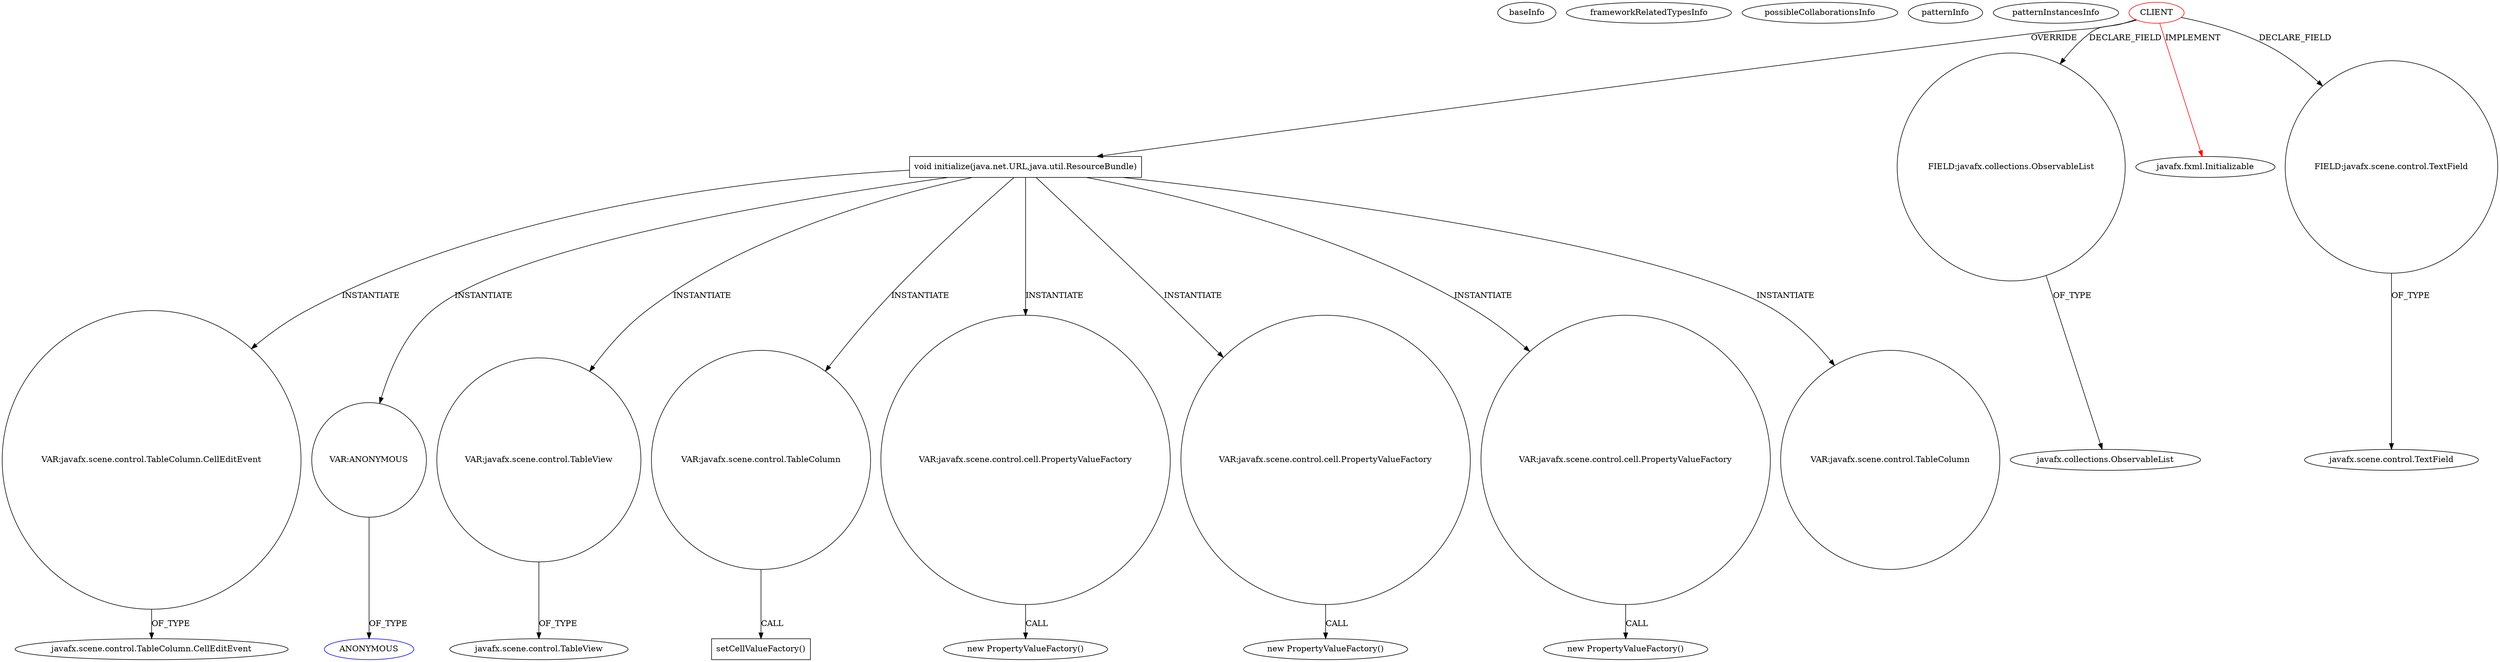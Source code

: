 digraph {
baseInfo[graphId=1469,category="pattern",isAnonymous=false,possibleRelation=false]
frameworkRelatedTypesInfo[0="javafx.fxml.Initializable"]
possibleCollaborationsInfo[]
patternInfo[frequency=2.0,patternRootClient=0]
patternInstancesInfo[0="making-todo-tsa~/making-todo-tsa/todo-tsa-master/todo-fx/src/main/java/todo/app/TodoController.java~TodoController~3522",1="ersobcz-JavaFX-JAXB~/ersobcz-JavaFX-JAXB/JavaFX-JAXB-master/src/controller/ViewController.java~ViewController~2650"]
61[label="javafx.scene.control.TableColumn.CellEditEvent",vertexType="FRAMEWORK_CLASS_TYPE",isFrameworkType=false]
59[label="VAR:javafx.scene.control.TableColumn.CellEditEvent",vertexType="VARIABLE_EXPRESION",isFrameworkType=false,shape=circle]
18[label="void initialize(java.net.URL,java.util.ResourceBundle)",vertexType="OVERRIDING_METHOD_DECLARATION",isFrameworkType=false,shape=box]
0[label="CLIENT",vertexType="ROOT_CLIENT_CLASS_DECLARATION",isFrameworkType=false,color=red]
141[label="VAR:ANONYMOUS",vertexType="VARIABLE_EXPRESION",isFrameworkType=false,shape=circle]
142[label="ANONYMOUS",vertexType="REFERENCE_ANONYMOUS_DECLARATION",isFrameworkType=false,color=blue]
4[label="FIELD:javafx.collections.ObservableList",vertexType="FIELD_DECLARATION",isFrameworkType=false,shape=circle]
5[label="javafx.collections.ObservableList",vertexType="FRAMEWORK_INTERFACE_TYPE",isFrameworkType=false]
1[label="javafx.fxml.Initializable",vertexType="FRAMEWORK_INTERFACE_TYPE",isFrameworkType=false]
111[label="VAR:javafx.scene.control.TableView",vertexType="VARIABLE_EXPRESION",isFrameworkType=false,shape=circle]
17[label="javafx.scene.control.TableView",vertexType="FRAMEWORK_CLASS_TYPE",isFrameworkType=false]
37[label="VAR:javafx.scene.control.TableColumn",vertexType="VARIABLE_EXPRESION",isFrameworkType=false,shape=circle]
97[label="setCellValueFactory()",vertexType="INSIDE_CALL",isFrameworkType=false,shape=box]
43[label="VAR:javafx.scene.control.cell.PropertyValueFactory",vertexType="VARIABLE_EXPRESION",isFrameworkType=false,shape=circle]
42[label="new PropertyValueFactory()",vertexType="CONSTRUCTOR_CALL",isFrameworkType=false]
72[label="VAR:javafx.scene.control.cell.PropertyValueFactory",vertexType="VARIABLE_EXPRESION",isFrameworkType=false,shape=circle]
71[label="new PropertyValueFactory()",vertexType="CONSTRUCTOR_CALL",isFrameworkType=false]
99[label="VAR:javafx.scene.control.cell.PropertyValueFactory",vertexType="VARIABLE_EXPRESION",isFrameworkType=false,shape=circle]
98[label="new PropertyValueFactory()",vertexType="CONSTRUCTOR_CALL",isFrameworkType=false]
8[label="FIELD:javafx.scene.control.TextField",vertexType="FIELD_DECLARATION",isFrameworkType=false,shape=circle]
7[label="javafx.scene.control.TextField",vertexType="FRAMEWORK_CLASS_TYPE",isFrameworkType=false]
31[label="VAR:javafx.scene.control.TableColumn",vertexType="VARIABLE_EXPRESION",isFrameworkType=false,shape=circle]
18->111[label="INSTANTIATE"]
18->37[label="INSTANTIATE"]
18->43[label="INSTANTIATE"]
0->1[label="IMPLEMENT",color=red]
18->31[label="INSTANTIATE"]
43->42[label="CALL"]
0->18[label="OVERRIDE"]
8->7[label="OF_TYPE"]
59->61[label="OF_TYPE"]
0->4[label="DECLARE_FIELD"]
141->142[label="OF_TYPE"]
18->141[label="INSTANTIATE"]
0->8[label="DECLARE_FIELD"]
99->98[label="CALL"]
18->59[label="INSTANTIATE"]
18->99[label="INSTANTIATE"]
37->97[label="CALL"]
72->71[label="CALL"]
18->72[label="INSTANTIATE"]
4->5[label="OF_TYPE"]
111->17[label="OF_TYPE"]
}
